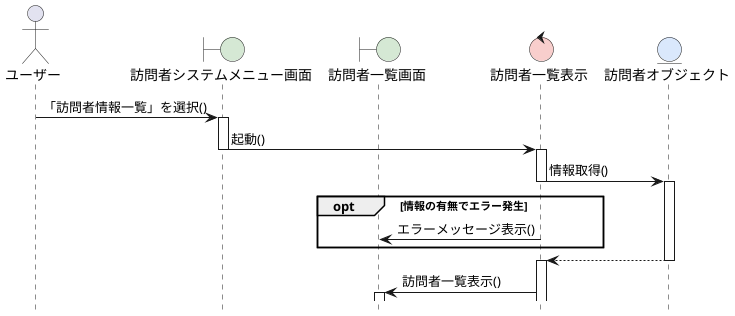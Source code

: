 @startuml Web訪問者システム-登録シーケンス図
hide footbox
skinparam boundaryBackgroundColor #D5E8D4
skinparam controlBackgroundColor  #F8CECC
skinparam entityBackgroundColor   #DAE8FC

actor ユーザー as A
boundary 訪問者システムメニュー画面 as B1
boundary 訪問者一覧画面 as B2
control 訪問者一覧表示 as C1
entity 訪問者オブジェクト as E

A -> B1: 「訪問者情報一覧」を選択()
activate B1

B1 -> C1: 起動()
deactivate B1
activate C1
C1 -> E: 情報取得()
deactivate C1
activate E

opt 情報の有無でエラー発生
    C1 -> B2: エラーメッセージ表示()
end

E --> C1:
deactivate E
activate C1
C1 -> B2: 訪問者一覧表示()
deactivate B1
activate B2


@enduml